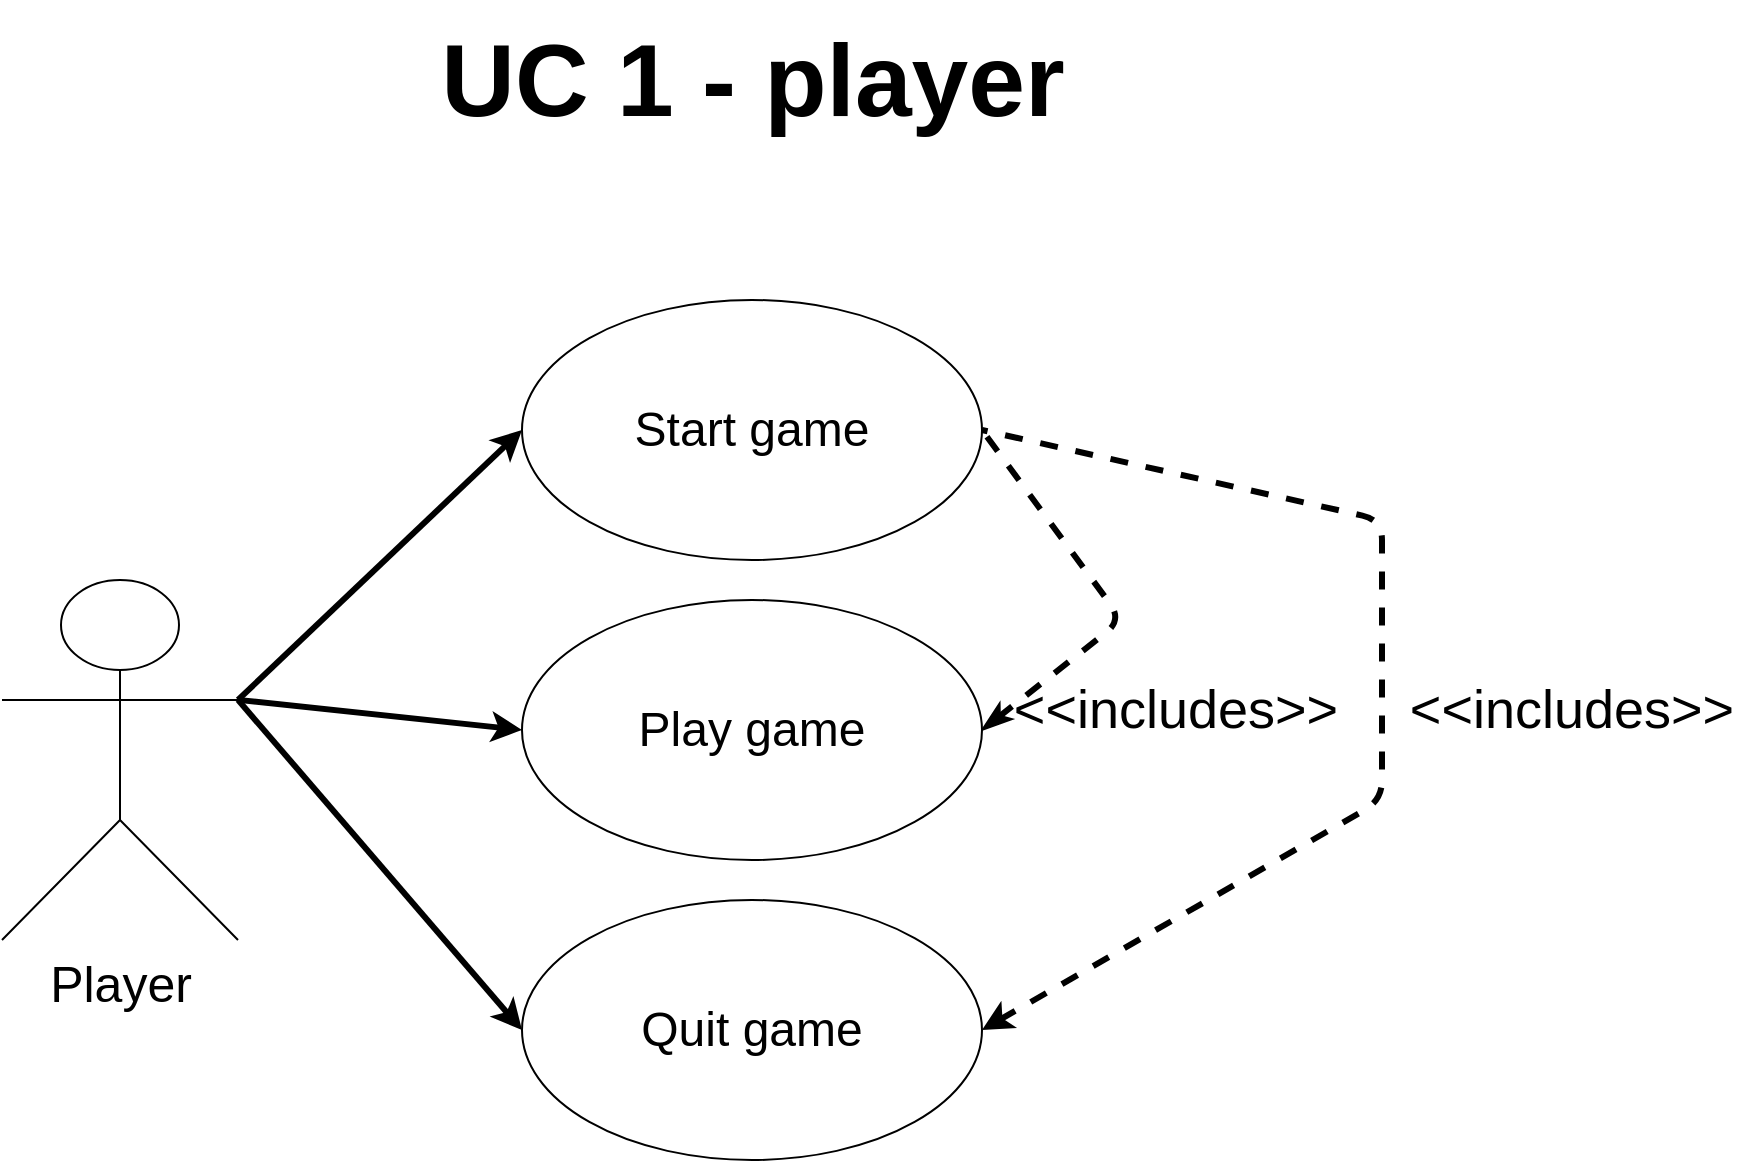 <mxfile version="12.7.0" type="device"><diagram id="PrPcZOIDwMq6842fnvvm" name="Page-1"><mxGraphModel dx="1730" dy="832" grid="1" gridSize="10" guides="1" tooltips="1" connect="1" arrows="1" fold="1" page="1" pageScale="1" pageWidth="1169" pageHeight="827" math="0" shadow="0"><root><mxCell id="0"/><mxCell id="1" parent="0"/><mxCell id="o9DIgM-TlsbtmyOoP6En-1" value="&lt;font style=&quot;font-size: 25px&quot;&gt;Player&lt;br&gt;&lt;/font&gt;" style="shape=umlActor;verticalLabelPosition=bottom;labelBackgroundColor=#ffffff;verticalAlign=top;html=1;outlineConnect=0;" vertex="1" parent="1"><mxGeometry x="210" y="320" width="118" height="180" as="geometry"/></mxCell><mxCell id="o9DIgM-TlsbtmyOoP6En-6" value="&lt;font style=&quot;font-size: 24px&quot;&gt;Start game&lt;/font&gt;" style="ellipse;whiteSpace=wrap;html=1;" vertex="1" parent="1"><mxGeometry x="470" y="180" width="230" height="130" as="geometry"/></mxCell><mxCell id="o9DIgM-TlsbtmyOoP6En-23" value="" style="endArrow=classic;html=1;shadow=0;entryX=0;entryY=0.5;entryDx=0;entryDy=0;exitX=1;exitY=0.333;exitDx=0;exitDy=0;exitPerimeter=0;strokeWidth=3;" edge="1" parent="1" source="o9DIgM-TlsbtmyOoP6En-1" target="o9DIgM-TlsbtmyOoP6En-6"><mxGeometry width="50" height="50" relative="1" as="geometry"><mxPoint x="340" y="380" as="sourcePoint"/><mxPoint x="351" y="175" as="targetPoint"/></mxGeometry></mxCell><mxCell id="o9DIgM-TlsbtmyOoP6En-24" value="" style="endArrow=classic;html=1;shadow=0;entryX=0;entryY=0.5;entryDx=0;entryDy=0;exitX=1;exitY=0.333;exitDx=0;exitDy=0;exitPerimeter=0;strokeWidth=3;" edge="1" parent="1" source="o9DIgM-TlsbtmyOoP6En-1" target="o9DIgM-TlsbtmyOoP6En-33"><mxGeometry width="50" height="50" relative="1" as="geometry"><mxPoint x="291" y="250" as="sourcePoint"/><mxPoint x="460" y="395" as="targetPoint"/></mxGeometry></mxCell><mxCell id="o9DIgM-TlsbtmyOoP6En-25" value="" style="endArrow=classic;html=1;shadow=0;exitX=1;exitY=0.333;exitDx=0;exitDy=0;exitPerimeter=0;entryX=0;entryY=0.5;entryDx=0;entryDy=0;strokeWidth=3;" edge="1" parent="1" source="o9DIgM-TlsbtmyOoP6En-1" target="o9DIgM-TlsbtmyOoP6En-34"><mxGeometry width="50" height="50" relative="1" as="geometry"><mxPoint x="261" y="430" as="sourcePoint"/><mxPoint x="510" y="535" as="targetPoint"/></mxGeometry></mxCell><mxCell id="o9DIgM-TlsbtmyOoP6En-28" value="" style="endArrow=none;dashed=1;html=1;shadow=0;entryX=1;entryY=0.5;entryDx=0;entryDy=0;exitX=1;exitY=0.5;exitDx=0;exitDy=0;startArrow=classicThin;startFill=1;strokeWidth=3;" edge="1" parent="1" source="o9DIgM-TlsbtmyOoP6En-33" target="o9DIgM-TlsbtmyOoP6En-6"><mxGeometry width="50" height="50" relative="1" as="geometry"><mxPoint x="690" y="395" as="sourcePoint"/><mxPoint x="451" y="175" as="targetPoint"/><Array as="points"><mxPoint x="770" y="340"/></Array></mxGeometry></mxCell><mxCell id="o9DIgM-TlsbtmyOoP6En-29" value="" style="endArrow=none;dashed=1;html=1;shadow=0;entryX=1;entryY=0.5;entryDx=0;entryDy=0;startArrow=classic;startFill=1;strokeWidth=3;exitX=1;exitY=0.5;exitDx=0;exitDy=0;" edge="1" parent="1" source="o9DIgM-TlsbtmyOoP6En-34" target="o9DIgM-TlsbtmyOoP6En-6"><mxGeometry width="50" height="50" relative="1" as="geometry"><mxPoint x="740" y="500" as="sourcePoint"/><mxPoint x="451" y="175" as="targetPoint"/><Array as="points"><mxPoint x="900" y="430"/><mxPoint x="900" y="290"/></Array></mxGeometry></mxCell><mxCell id="o9DIgM-TlsbtmyOoP6En-30" value="&lt;font style=&quot;font-size: 27px&quot;&gt;&amp;lt;&amp;lt;includes&amp;gt;&amp;gt;&lt;/font&gt;" style="text;html=1;strokeColor=none;fillColor=none;align=center;verticalAlign=middle;whiteSpace=wrap;rounded=0;" vertex="1" parent="1"><mxGeometry x="910" y="360" width="170" height="50" as="geometry"/></mxCell><mxCell id="o9DIgM-TlsbtmyOoP6En-32" value="&lt;font size=&quot;1&quot;&gt;&lt;b style=&quot;font-size: 51px&quot;&gt;UC 1 - player&lt;/b&gt;&lt;/font&gt;" style="text;html=1;strokeColor=none;fillColor=none;align=center;verticalAlign=middle;whiteSpace=wrap;rounded=0;" vertex="1" parent="1"><mxGeometry x="386.67" y="30" width="396.67" height="80" as="geometry"/></mxCell><mxCell id="o9DIgM-TlsbtmyOoP6En-33" value="&lt;font style=&quot;font-size: 24px&quot;&gt;Play game&lt;/font&gt;" style="ellipse;whiteSpace=wrap;html=1;" vertex="1" parent="1"><mxGeometry x="470" y="330" width="230" height="130" as="geometry"/></mxCell><mxCell id="o9DIgM-TlsbtmyOoP6En-34" value="&lt;font style=&quot;font-size: 24px&quot;&gt;Quit game&lt;/font&gt;" style="ellipse;whiteSpace=wrap;html=1;" vertex="1" parent="1"><mxGeometry x="470" y="480" width="230" height="130" as="geometry"/></mxCell><mxCell id="o9DIgM-TlsbtmyOoP6En-37" value="&lt;font style=&quot;font-size: 27px&quot;&gt;&amp;lt;&amp;lt;includes&amp;gt;&amp;gt;&lt;/font&gt;" style="text;html=1;strokeColor=none;fillColor=none;align=center;verticalAlign=middle;whiteSpace=wrap;rounded=0;" vertex="1" parent="1"><mxGeometry x="712" y="360" width="170" height="50" as="geometry"/></mxCell></root></mxGraphModel></diagram></mxfile>